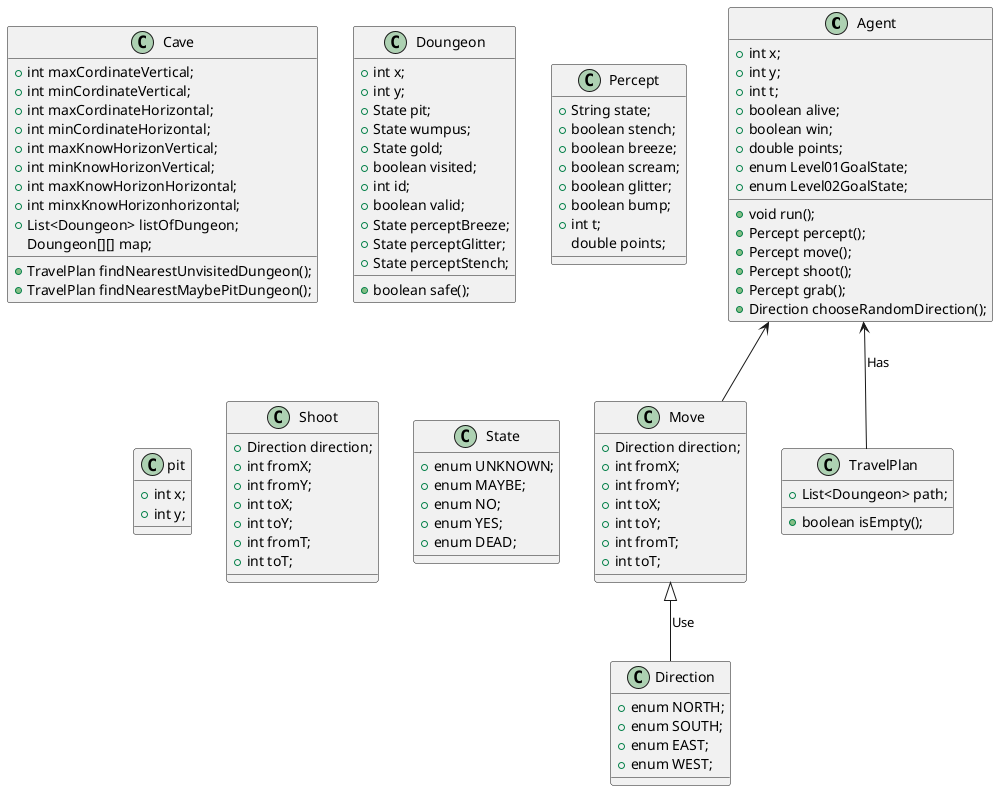 @startuml

class Agent{
  +int x;
  +int y;
  +int t;
  +boolean alive;
  +boolean win;
  +double points;
  +enum Level01GoalState;
  +enum Level02GoalState;

  +void run();
  +Percept percept();
  +Percept move();
  +Percept shoot();
  +Percept grab();
  +Direction chooseRandomDirection();
}

class Cave{
  +int maxCordinateVertical;
  +int minCordinateVertical;
  +int maxCordinateHorizontal;
  +int minCordinateHorizontal;
  +int maxKnowHorizonVertical;
  +int minKnowHorizonVertical;
  +int maxKnowHorizonHorizontal;
  +int minxKnowHorizonhorizontal;
  +List<Doungeon> listOfDungeon;
  Doungeon[][] map;

  +TravelPlan findNearestUnvisitedDungeon();
  +TravelPlan findNearestMaybePitDungeon();
}

class Direction{
  +enum NORTH;
  +enum SOUTH;
  +enum EAST;
  +enum WEST;
}

class Doungeon{
  +int x;
  +int y;
  +State pit;
  +State wumpus;
  +State gold;
  +boolean visited;
  +int id;
  +boolean valid;
  +State perceptBreeze;
  +State perceptGlitter;
  +State perceptStench;

  +boolean safe();
}

class Move{
  +Direction direction;
  +int fromX;
  +int fromY;
  +int toX;
  +int toY;
  +int fromT;
  +int toT;
}

class Percept{
  +String state;
  +boolean stench;
  +boolean breeze;
  +boolean scream;
  +boolean glitter;
  +boolean bump;
  +int t;
  double points;
}

class pit{
  +int x;
  +int y;
}

class Shoot{
  +Direction direction;
  +int fromX;
  +int fromY;
  +int toX;
  +int toY;
  +int fromT;
  +int toT;
}

class State{
  +enum UNKNOWN;
  +enum MAYBE;
  +enum NO;
  +enum YES;
  +enum DEAD;
}

class TravelPlan{
  +List<Doungeon> path;
  +boolean isEmpty();
}

Agent<-- Move
Agent<-- TravelPlan : Has
Move<|-- Direction : Use


@enduml
